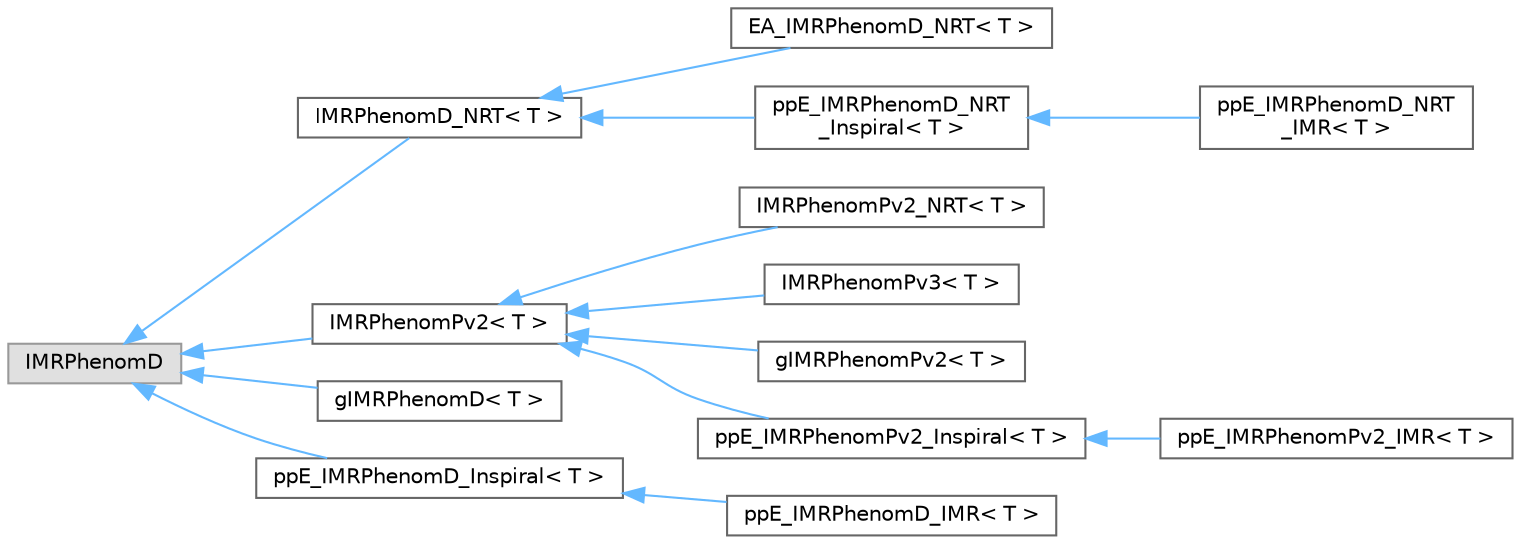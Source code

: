 digraph "Graphical Class Hierarchy"
{
 // LATEX_PDF_SIZE
  bgcolor="transparent";
  edge [fontname=Helvetica,fontsize=10,labelfontname=Helvetica,labelfontsize=10];
  node [fontname=Helvetica,fontsize=10,shape=box,height=0.2,width=0.4];
  rankdir="LR";
  Node0 [id="Node000000",label="IMRPhenomD",height=0.2,width=0.4,color="grey60", fillcolor="#E0E0E0", style="filled",tooltip=" "];
  Node0 -> Node1 [id="edge13_Node000000_Node000001",dir="back",color="steelblue1",style="solid",tooltip=" "];
  Node1 [id="Node000001",label="IMRPhenomD_NRT\< T \>",height=0.2,width=0.4,color="grey40", fillcolor="white", style="filled",URL="$classIMRPhenomD__NRT.html",tooltip=" "];
  Node1 -> Node2 [id="edge14_Node000001_Node000002",dir="back",color="steelblue1",style="solid",tooltip=" "];
  Node2 [id="Node000002",label="EA_IMRPhenomD_NRT\< T \>",height=0.2,width=0.4,color="grey40", fillcolor="white", style="filled",URL="$classEA__IMRPhenomD__NRT.html",tooltip=" "];
  Node1 -> Node3 [id="edge15_Node000001_Node000003",dir="back",color="steelblue1",style="solid",tooltip=" "];
  Node3 [id="Node000003",label="ppE_IMRPhenomD_NRT\l_Inspiral\< T \>",height=0.2,width=0.4,color="grey40", fillcolor="white", style="filled",URL="$classppE__IMRPhenomD__NRT__Inspiral.html",tooltip=" "];
  Node3 -> Node4 [id="edge16_Node000003_Node000004",dir="back",color="steelblue1",style="solid",tooltip=" "];
  Node4 [id="Node000004",label="ppE_IMRPhenomD_NRT\l_IMR\< T \>",height=0.2,width=0.4,color="grey40", fillcolor="white", style="filled",URL="$classppE__IMRPhenomD__NRT__IMR.html",tooltip=" "];
  Node0 -> Node5 [id="edge17_Node000000_Node000005",dir="back",color="steelblue1",style="solid",tooltip=" "];
  Node5 [id="Node000005",label="IMRPhenomPv2\< T \>",height=0.2,width=0.4,color="grey40", fillcolor="white", style="filled",URL="$classIMRPhenomPv2.html",tooltip=" "];
  Node5 -> Node6 [id="edge18_Node000005_Node000006",dir="back",color="steelblue1",style="solid",tooltip=" "];
  Node6 [id="Node000006",label="IMRPhenomPv2_NRT\< T \>",height=0.2,width=0.4,color="grey40", fillcolor="white", style="filled",URL="$classIMRPhenomPv2__NRT.html",tooltip=" "];
  Node5 -> Node7 [id="edge19_Node000005_Node000007",dir="back",color="steelblue1",style="solid",tooltip=" "];
  Node7 [id="Node000007",label="IMRPhenomPv3\< T \>",height=0.2,width=0.4,color="grey40", fillcolor="white", style="filled",URL="$classIMRPhenomPv3.html",tooltip=" "];
  Node5 -> Node8 [id="edge20_Node000005_Node000008",dir="back",color="steelblue1",style="solid",tooltip=" "];
  Node8 [id="Node000008",label="gIMRPhenomPv2\< T \>",height=0.2,width=0.4,color="grey40", fillcolor="white", style="filled",URL="$classgIMRPhenomPv2.html",tooltip=" "];
  Node5 -> Node9 [id="edge21_Node000005_Node000009",dir="back",color="steelblue1",style="solid",tooltip=" "];
  Node9 [id="Node000009",label="ppE_IMRPhenomPv2_Inspiral\< T \>",height=0.2,width=0.4,color="grey40", fillcolor="white", style="filled",URL="$classppE__IMRPhenomPv2__Inspiral.html",tooltip=" "];
  Node9 -> Node10 [id="edge22_Node000009_Node000010",dir="back",color="steelblue1",style="solid",tooltip=" "];
  Node10 [id="Node000010",label="ppE_IMRPhenomPv2_IMR\< T \>",height=0.2,width=0.4,color="grey40", fillcolor="white", style="filled",URL="$classppE__IMRPhenomPv2__IMR.html",tooltip=" "];
  Node0 -> Node11 [id="edge23_Node000000_Node000011",dir="back",color="steelblue1",style="solid",tooltip=" "];
  Node11 [id="Node000011",label="gIMRPhenomD\< T \>",height=0.2,width=0.4,color="grey40", fillcolor="white", style="filled",URL="$classgIMRPhenomD.html",tooltip=" "];
  Node0 -> Node12 [id="edge24_Node000000_Node000012",dir="back",color="steelblue1",style="solid",tooltip=" "];
  Node12 [id="Node000012",label="ppE_IMRPhenomD_Inspiral\< T \>",height=0.2,width=0.4,color="grey40", fillcolor="white", style="filled",URL="$classppE__IMRPhenomD__Inspiral.html",tooltip=" "];
  Node12 -> Node13 [id="edge25_Node000012_Node000013",dir="back",color="steelblue1",style="solid",tooltip=" "];
  Node13 [id="Node000013",label="ppE_IMRPhenomD_IMR\< T \>",height=0.2,width=0.4,color="grey40", fillcolor="white", style="filled",URL="$classppE__IMRPhenomD__IMR.html",tooltip=" "];
}
